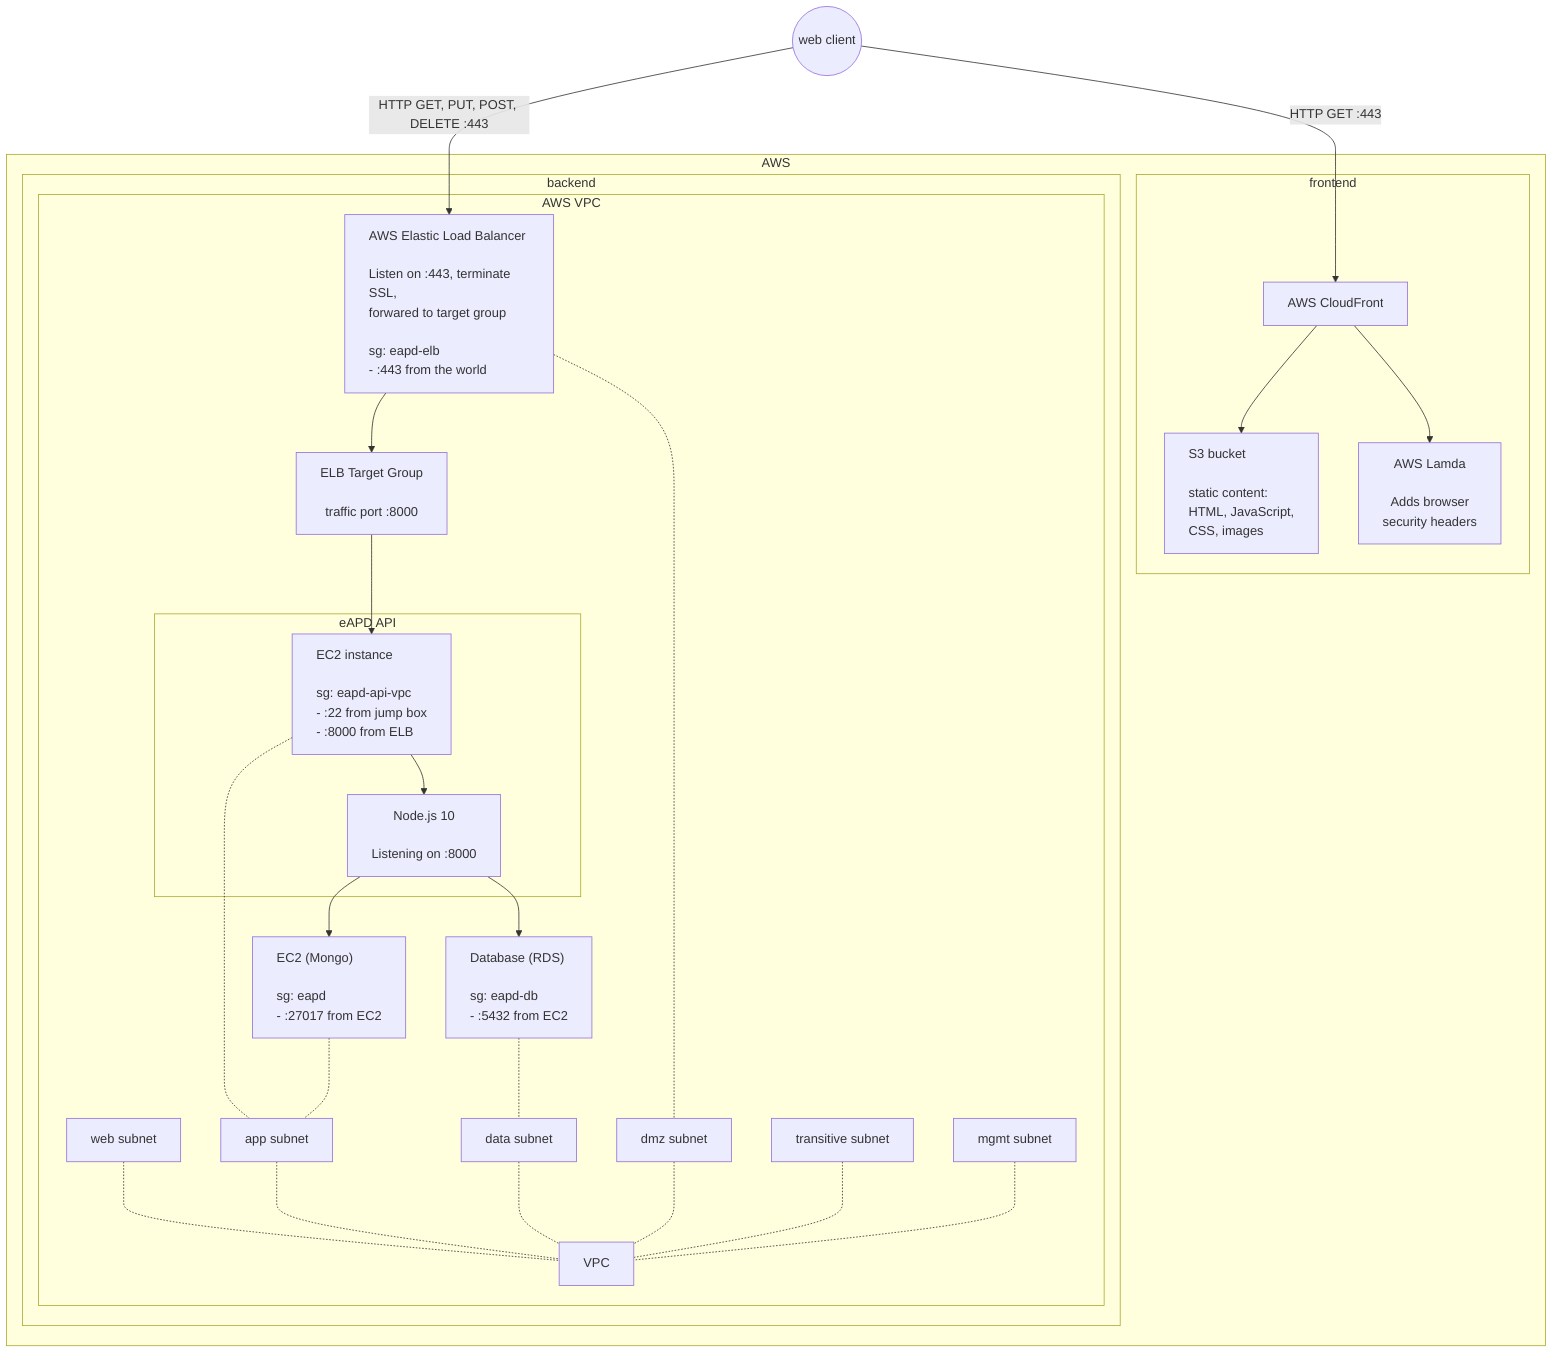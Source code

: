 flowchart
%% @config(../.vscode/settings.json)
user((web client))
subgraph aws[AWS]
  subgraph frontend
    cloud[AWS CloudFront]
    s3["S3 bucket\n\nstatic content:\nHTML, JavaScript,\nCSS, images"]
    lambda["AWS Lamda\n\nAdds browser\nsecurity headers"]
  end
  subgraph backend
    subgraph vpcGroup[AWS VPC]
      elb["AWS Elastic Load Balancer\n\nListen on :443, terminate SSL,\nforwared to target group\n\nsg: eapd-elb\n- :443 from the world"]
      target["ELB Target Group\n\ntraffic port :8000"]
      subgraph api[eAPD API]
        ec2["EC2 instance\n\nsg: eapd-api-vpc\n- :22 from jump box\n- :8000 from ELB"]
        node["Node.js 10\n\n Listening on :8000"]
      end
      rdb["Database (RDS)\n\nsg: eapd-db\n- :5432 from EC2"]
      mongo["EC2 (Mongo)\n\nsg: eapd\n- :27017 from EC2"]
      ws[web subnet]
      as[app subnet]
      ds[data subnet]
      dmz[dmz subnet]
      ts[transitive subnet]
      ms[mgmt subnet]
      vpc[VPC]
    end
  end
end

user--HTTP GET :443-->cloud
cloud-->s3
cloud-->lambda
user--HTTP GET, PUT, POST, DELETE :443-->elb
elb-->target
elb-..-dmz
target-->ec2
ec2-->node
ec2-..-as
node-->rdb
rdb-..-ds
node-->mongo
mongo-..-as
ws-..-vpc
as-..-vpc
ds-..-vpc
dmz-..-vpc
ts-..-vpc
ms-..-vpc

style s3 text-align: left
style ec2 text-align: left
style elb text-align: left
style rdb text-align: left
style mongo text-align: left